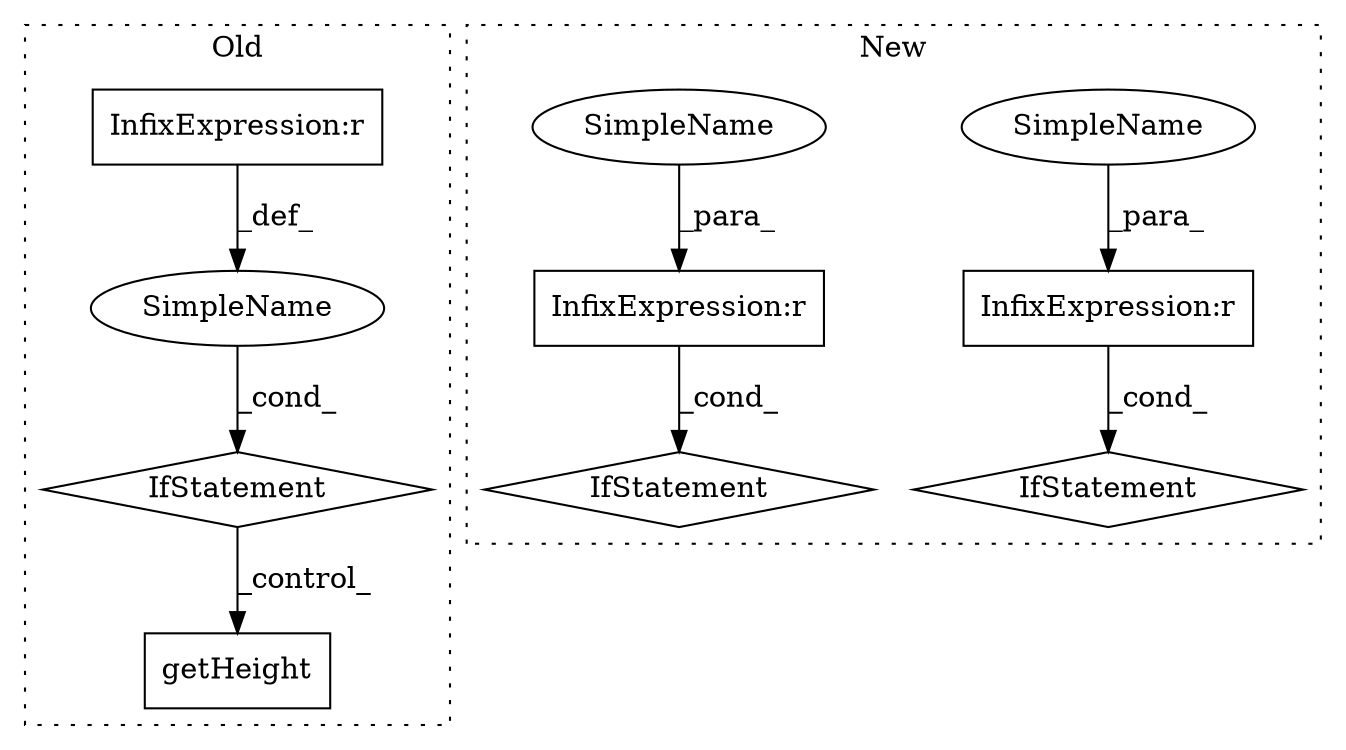 digraph G {
subgraph cluster0 {
1 [label="getHeight" a="32" s="1882" l="11" shape="box"];
6 [label="IfStatement" a="25" s="1814,1841" l="4,2" shape="diamond"];
7 [label="SimpleName" a="42" s="" l="" shape="ellipse"];
8 [label="InfixExpression:r" a="27" s="1833" l="4" shape="box"];
label = "Old";
style="dotted";
}
subgraph cluster1 {
2 [label="IfStatement" a="25" s="2146,2164" l="4,2" shape="diamond"];
3 [label="InfixExpression:r" a="27" s="2156" l="4" shape="box"];
4 [label="InfixExpression:r" a="27" s="2486" l="4" shape="box"];
5 [label="IfStatement" a="25" s="2495" l="3" shape="diamond"];
9 [label="SimpleName" a="42" s="2490" l="4" shape="ellipse"];
10 [label="SimpleName" a="42" s="2160" l="4" shape="ellipse"];
label = "New";
style="dotted";
}
3 -> 2 [label="_cond_"];
4 -> 5 [label="_cond_"];
6 -> 1 [label="_control_"];
7 -> 6 [label="_cond_"];
8 -> 7 [label="_def_"];
9 -> 4 [label="_para_"];
10 -> 3 [label="_para_"];
}